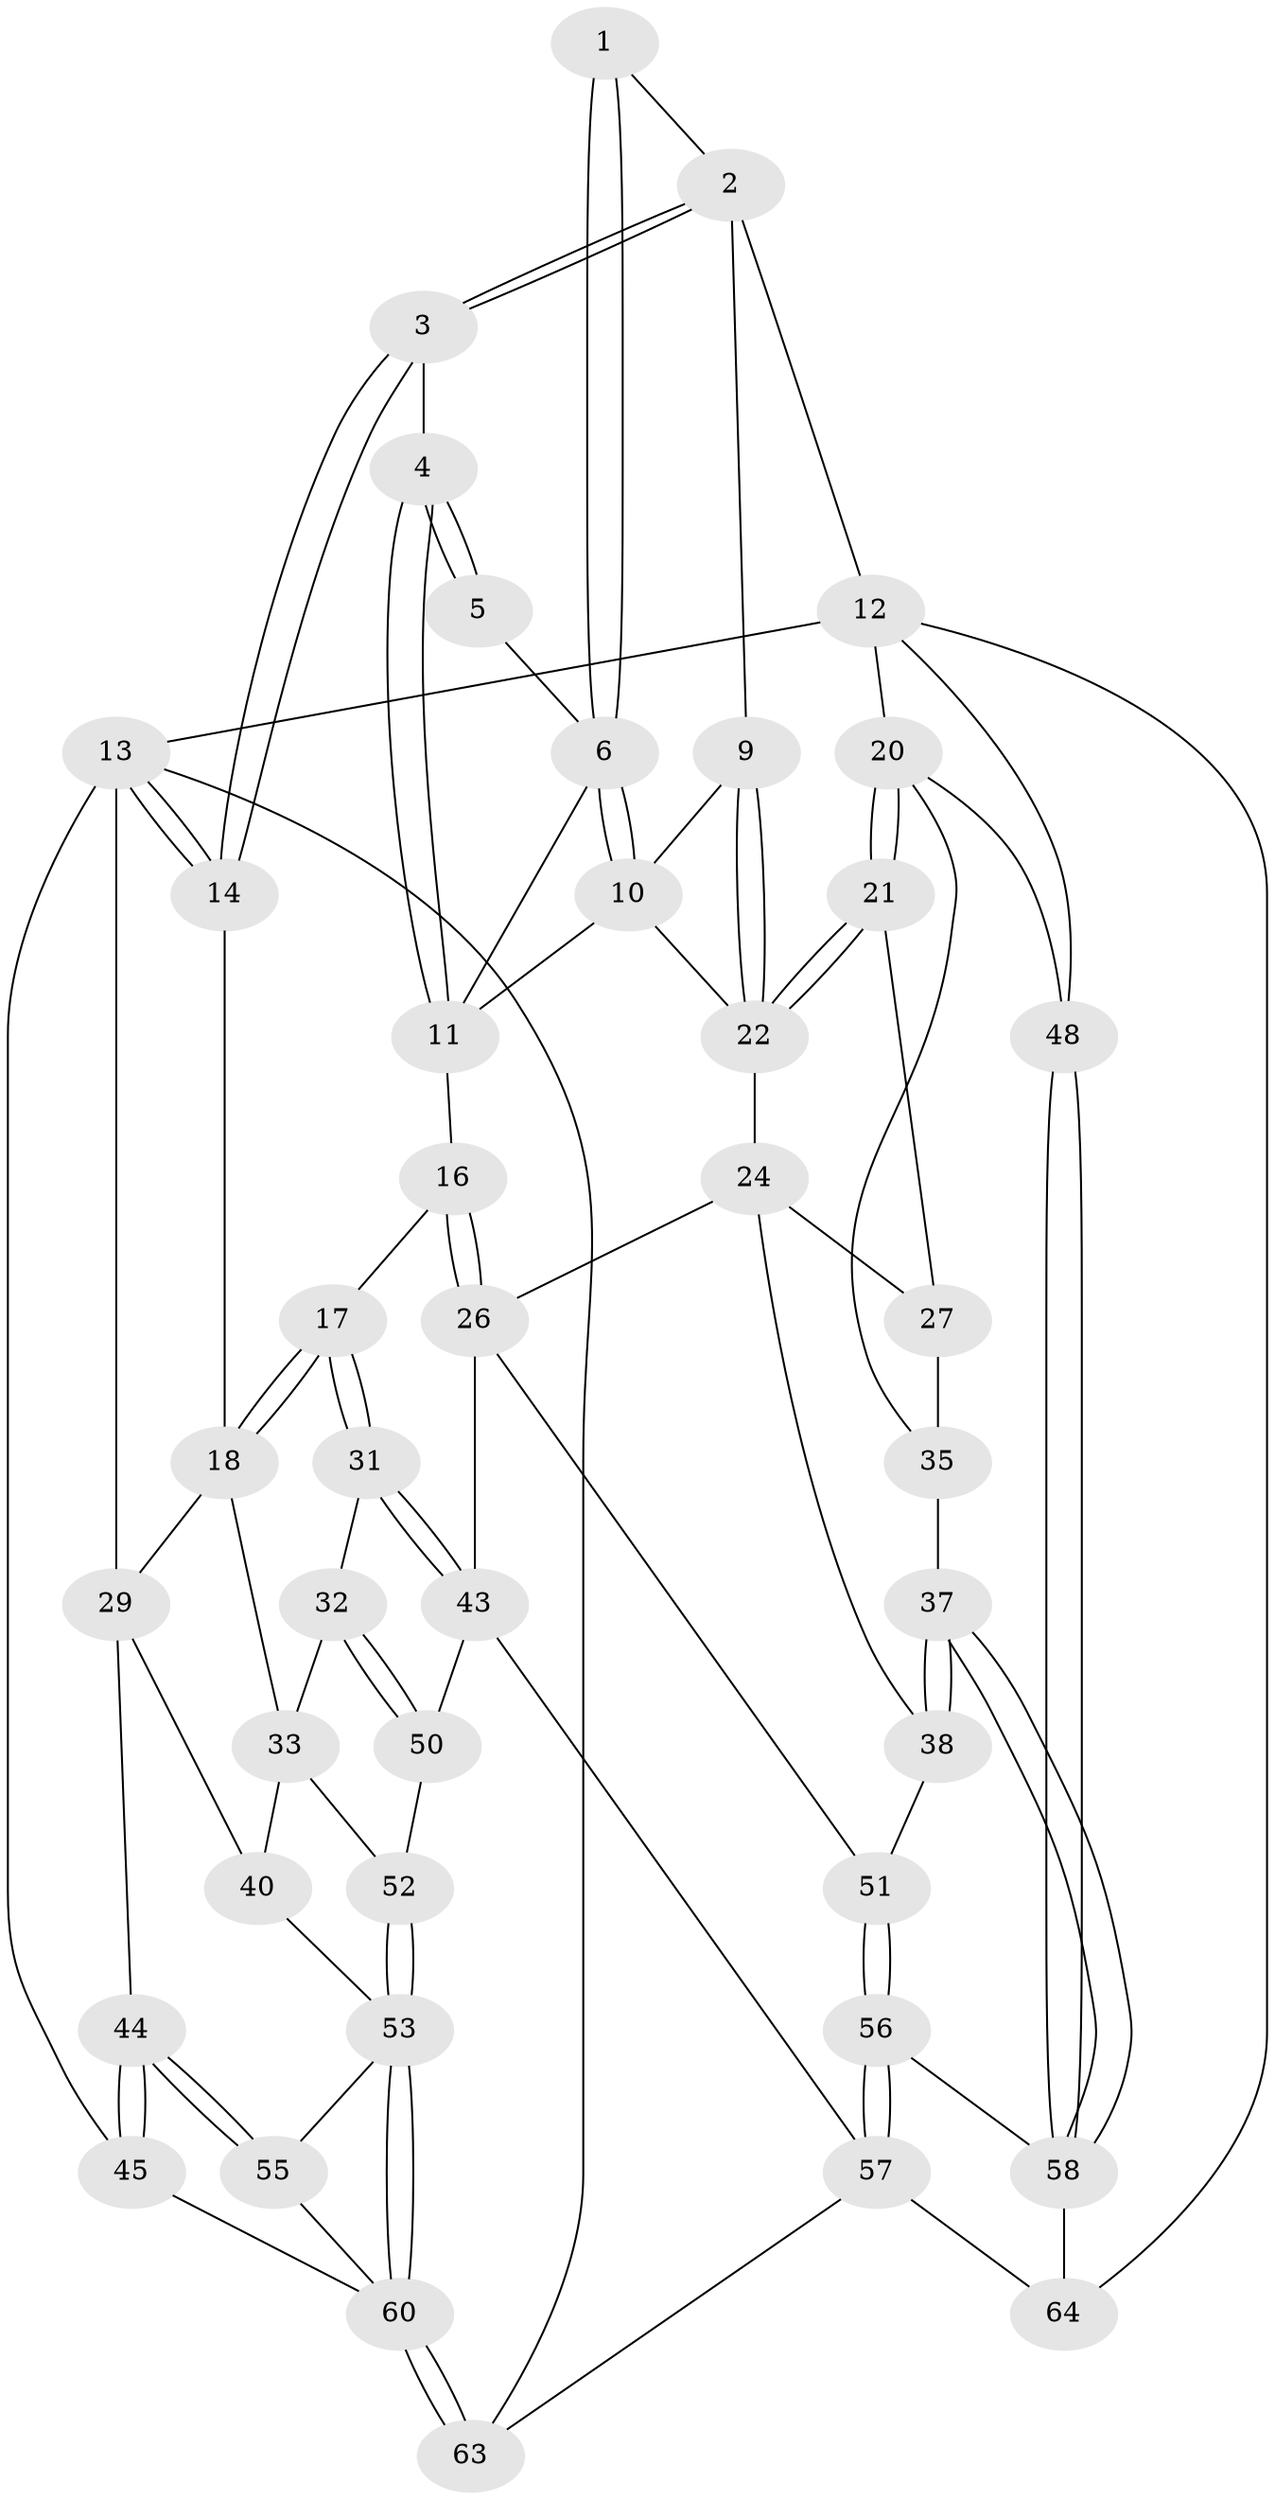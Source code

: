 // Generated by graph-tools (version 1.1) at 2025/24/03/03/25 07:24:32]
// undirected, 44 vertices, 100 edges
graph export_dot {
graph [start="1"]
  node [color=gray90,style=filled];
  1 [pos="+0.7300025284185403+0.030611114543045503"];
  2 [pos="+0.7695194953724754+0",super="+8"];
  3 [pos="+0.3925541577495823+0"];
  4 [pos="+0.5395271921369525+0.041627764448768985"];
  5 [pos="+0.6567680432963396+0.06553726594013434"];
  6 [pos="+0.7376647381859678+0.10718057193162552",super="+7"];
  9 [pos="+0.8622869997207887+0.11967355251595532"];
  10 [pos="+0.7496056275689355+0.14660128438087108",super="+19"];
  11 [pos="+0.5872366688688617+0.14721126982705807",super="+15"];
  12 [pos="+1+0",super="+47"];
  13 [pos="+0+0",super="+46"];
  14 [pos="+0.34501325532046656+0"];
  16 [pos="+0.5643551221426566+0.3359013018300121"];
  17 [pos="+0.5469097741065291+0.3360234711311303"];
  18 [pos="+0.3239968245956772+0.1863368611174209",super="+30"];
  20 [pos="+1+0.23415086931518184",super="+34"];
  21 [pos="+1+0.26623313144426797"];
  22 [pos="+0.8934952850756992+0.18264188286532768",super="+23"];
  24 [pos="+0.805843717240991+0.3452068642736345",super="+25"];
  26 [pos="+0.6335783777916614+0.3950711242211236",super="+42"];
  27 [pos="+0.9642735049093251+0.30503157365092604",super="+28"];
  29 [pos="+0+0",super="+41"];
  31 [pos="+0.44538590533584893+0.42757083277474517"];
  32 [pos="+0.32283398787304984+0.4660936351368493"];
  33 [pos="+0.16613733596054847+0.3956554438505536",super="+39"];
  35 [pos="+0.9666096502846723+0.5982963551456729",super="+36"];
  37 [pos="+0.9375063794389646+0.6000631991751862"];
  38 [pos="+0.9329991086231756+0.5992981023962436"];
  40 [pos="+0+0.4634868753580191"];
  43 [pos="+0.4758187105249519+0.713120263804408",super="+49"];
  44 [pos="+0+0.7376779175251748"];
  45 [pos="+0+0.8498265228877785"];
  48 [pos="+1+0.9482509105057676"];
  50 [pos="+0.3760387559438628+0.7305992445687106"];
  51 [pos="+0.7628204546133083+0.647034329490571"];
  52 [pos="+0.3357886078505449+0.7409075358181088"];
  53 [pos="+0.260907239190142+0.7956063191098708",super="+54"];
  55 [pos="+0.065155665797003+0.7802383548167845"];
  56 [pos="+0.7511218461412054+0.7883922901161173"];
  57 [pos="+0.5321527295288617+0.8647901907623717",super="+62"];
  58 [pos="+0.8457440625071679+0.8783461046675863",super="+59"];
  60 [pos="+0.1680755550144834+1",super="+61"];
  63 [pos="+0.11210118971022924+1"];
  64 [pos="+0.6680050325119998+1"];
  1 -- 2;
  1 -- 6;
  1 -- 6;
  2 -- 3;
  2 -- 3;
  2 -- 9;
  2 -- 12;
  3 -- 4;
  3 -- 14;
  3 -- 14;
  4 -- 5;
  4 -- 5;
  4 -- 11;
  4 -- 11;
  5 -- 6;
  6 -- 10;
  6 -- 10;
  6 -- 11;
  9 -- 10;
  9 -- 22;
  9 -- 22;
  10 -- 22;
  10 -- 11;
  11 -- 16;
  12 -- 13 [weight=2];
  12 -- 20;
  12 -- 48;
  12 -- 64;
  13 -- 14;
  13 -- 14;
  13 -- 29;
  13 -- 63;
  13 -- 45;
  14 -- 18;
  16 -- 17;
  16 -- 26;
  16 -- 26;
  17 -- 18;
  17 -- 18;
  17 -- 31;
  17 -- 31;
  18 -- 33;
  18 -- 29;
  20 -- 21;
  20 -- 21;
  20 -- 48;
  20 -- 35;
  21 -- 22;
  21 -- 22;
  21 -- 27;
  22 -- 24;
  24 -- 27;
  24 -- 26;
  24 -- 38;
  26 -- 43;
  26 -- 51;
  27 -- 35 [weight=2];
  29 -- 40;
  29 -- 44;
  31 -- 32;
  31 -- 43;
  31 -- 43;
  32 -- 33;
  32 -- 50;
  32 -- 50;
  33 -- 40;
  33 -- 52;
  35 -- 37;
  37 -- 38;
  37 -- 38;
  37 -- 58;
  37 -- 58;
  38 -- 51;
  40 -- 53;
  43 -- 57;
  43 -- 50;
  44 -- 45;
  44 -- 45;
  44 -- 55;
  44 -- 55;
  45 -- 60;
  48 -- 58;
  48 -- 58;
  50 -- 52;
  51 -- 56;
  51 -- 56;
  52 -- 53;
  52 -- 53;
  53 -- 60;
  53 -- 60;
  53 -- 55;
  55 -- 60;
  56 -- 57;
  56 -- 57;
  56 -- 58;
  57 -- 64;
  57 -- 63;
  58 -- 64;
  60 -- 63;
  60 -- 63;
}
